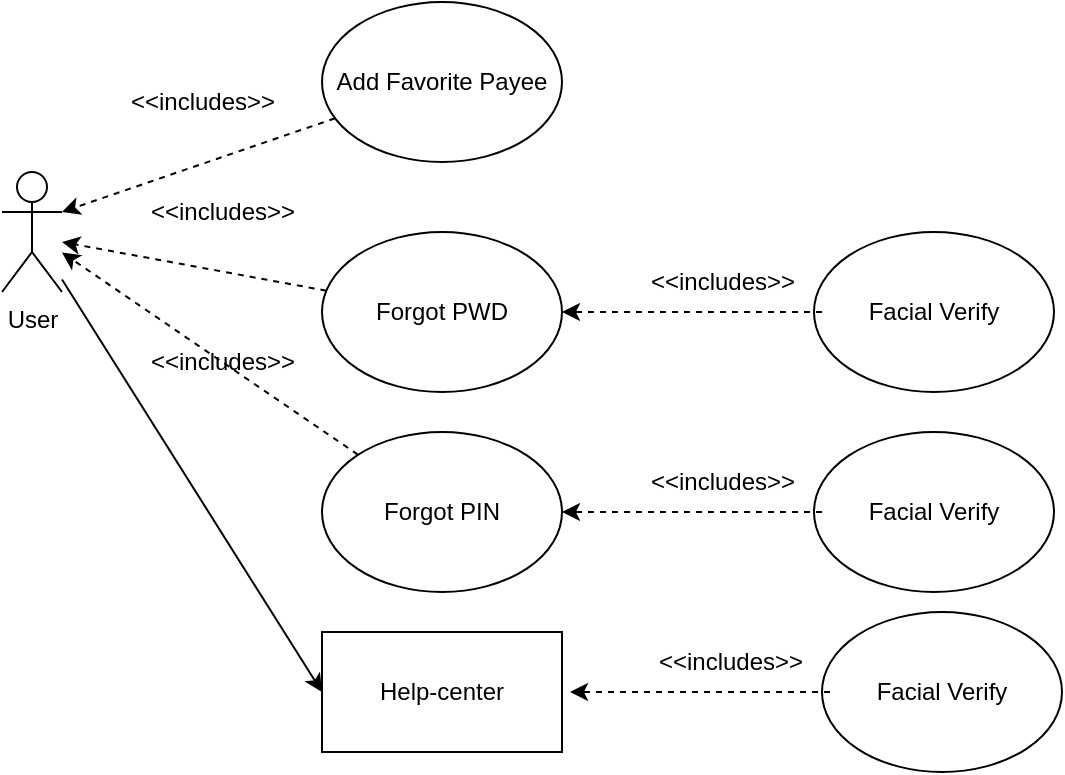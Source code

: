 <mxfile version="20.8.21" type="github">
  <diagram id="NNU2D57arVzQ4B7ft5H6" name="Page-1">
    <mxGraphModel dx="1242" dy="795" grid="1" gridSize="10" guides="1" tooltips="1" connect="1" arrows="1" fold="1" page="1" pageScale="1" pageWidth="827" pageHeight="1169" math="0" shadow="0">
      <root>
        <mxCell id="0" />
        <mxCell id="1" parent="0" />
        <mxCell id="xrCKwuGJ82CZrmUyjIei-16" style="edgeStyle=none;rounded=0;orthogonalLoop=1;jettySize=auto;html=1;entryX=0;entryY=0.5;entryDx=0;entryDy=0;" edge="1" parent="1" source="vh9fwOP3rLoIfqc9FpIx-1" target="xrCKwuGJ82CZrmUyjIei-14">
          <mxGeometry relative="1" as="geometry" />
        </mxCell>
        <mxCell id="vh9fwOP3rLoIfqc9FpIx-1" value="User" style="shape=umlActor;verticalLabelPosition=bottom;verticalAlign=top;html=1;outlineConnect=0;" parent="1" vertex="1">
          <mxGeometry x="130" y="200" width="30" height="60" as="geometry" />
        </mxCell>
        <mxCell id="xrCKwuGJ82CZrmUyjIei-6" style="rounded=0;orthogonalLoop=1;jettySize=auto;html=1;dashed=1;" edge="1" parent="1" source="xrCKwuGJ82CZrmUyjIei-7">
          <mxGeometry relative="1" as="geometry">
            <mxPoint x="160" y="235" as="targetPoint" />
          </mxGeometry>
        </mxCell>
        <mxCell id="xrCKwuGJ82CZrmUyjIei-7" value="Forgot PWD" style="ellipse;whiteSpace=wrap;html=1;" vertex="1" parent="1">
          <mxGeometry x="290" y="230" width="120" height="80" as="geometry" />
        </mxCell>
        <mxCell id="xrCKwuGJ82CZrmUyjIei-8" value="&amp;lt;&amp;lt;includes&amp;gt;&amp;gt;" style="text;html=1;align=center;verticalAlign=middle;resizable=0;points=[];autosize=1;strokeColor=none;fillColor=none;" vertex="1" parent="1">
          <mxGeometry x="190" y="205" width="100" height="30" as="geometry" />
        </mxCell>
        <mxCell id="xrCKwuGJ82CZrmUyjIei-11" style="rounded=0;orthogonalLoop=1;jettySize=auto;html=1;dashed=1;entryX=1;entryY=0.333;entryDx=0;entryDy=0;entryPerimeter=0;" edge="1" parent="1" source="xrCKwuGJ82CZrmUyjIei-12" target="vh9fwOP3rLoIfqc9FpIx-1">
          <mxGeometry relative="1" as="geometry">
            <mxPoint x="240" y="50" as="targetPoint" />
          </mxGeometry>
        </mxCell>
        <mxCell id="xrCKwuGJ82CZrmUyjIei-12" value="Add Favorite Payee" style="ellipse;whiteSpace=wrap;html=1;" vertex="1" parent="1">
          <mxGeometry x="290" y="115" width="120" height="80" as="geometry" />
        </mxCell>
        <mxCell id="xrCKwuGJ82CZrmUyjIei-13" value="&amp;lt;&amp;lt;includes&amp;gt;&amp;gt;" style="text;html=1;align=center;verticalAlign=middle;resizable=0;points=[];autosize=1;strokeColor=none;fillColor=none;" vertex="1" parent="1">
          <mxGeometry x="180" y="150" width="100" height="30" as="geometry" />
        </mxCell>
        <mxCell id="xrCKwuGJ82CZrmUyjIei-14" value="Help-center" style="rounded=0;whiteSpace=wrap;html=1;" vertex="1" parent="1">
          <mxGeometry x="290" y="430" width="120" height="60" as="geometry" />
        </mxCell>
        <mxCell id="xrCKwuGJ82CZrmUyjIei-15" value="Facial Verify" style="ellipse;whiteSpace=wrap;html=1;" vertex="1" parent="1">
          <mxGeometry x="540" y="420" width="120" height="80" as="geometry" />
        </mxCell>
        <mxCell id="xrCKwuGJ82CZrmUyjIei-17" style="edgeStyle=orthogonalEdgeStyle;rounded=0;orthogonalLoop=1;jettySize=auto;html=1;dashed=1;" edge="1" parent="1">
          <mxGeometry relative="1" as="geometry">
            <mxPoint x="544" y="460" as="sourcePoint" />
            <mxPoint x="414" y="460" as="targetPoint" />
          </mxGeometry>
        </mxCell>
        <mxCell id="xrCKwuGJ82CZrmUyjIei-18" value="&amp;lt;&amp;lt;includes&amp;gt;&amp;gt;" style="text;html=1;align=center;verticalAlign=middle;resizable=0;points=[];autosize=1;strokeColor=none;fillColor=none;" vertex="1" parent="1">
          <mxGeometry x="444" y="430" width="100" height="30" as="geometry" />
        </mxCell>
        <mxCell id="xrCKwuGJ82CZrmUyjIei-19" value="Facial Verify" style="ellipse;whiteSpace=wrap;html=1;" vertex="1" parent="1">
          <mxGeometry x="536" y="230" width="120" height="80" as="geometry" />
        </mxCell>
        <mxCell id="xrCKwuGJ82CZrmUyjIei-20" style="edgeStyle=orthogonalEdgeStyle;rounded=0;orthogonalLoop=1;jettySize=auto;html=1;dashed=1;" edge="1" parent="1">
          <mxGeometry relative="1" as="geometry">
            <mxPoint x="540" y="270" as="sourcePoint" />
            <mxPoint x="410" y="270" as="targetPoint" />
          </mxGeometry>
        </mxCell>
        <mxCell id="xrCKwuGJ82CZrmUyjIei-21" value="&amp;lt;&amp;lt;includes&amp;gt;&amp;gt;" style="text;html=1;align=center;verticalAlign=middle;resizable=0;points=[];autosize=1;strokeColor=none;fillColor=none;" vertex="1" parent="1">
          <mxGeometry x="440" y="240" width="100" height="30" as="geometry" />
        </mxCell>
        <mxCell id="xrCKwuGJ82CZrmUyjIei-26" style="edgeStyle=none;rounded=0;orthogonalLoop=1;jettySize=auto;html=1;dashed=1;" edge="1" parent="1" source="xrCKwuGJ82CZrmUyjIei-22" target="vh9fwOP3rLoIfqc9FpIx-1">
          <mxGeometry relative="1" as="geometry" />
        </mxCell>
        <mxCell id="xrCKwuGJ82CZrmUyjIei-22" value="Forgot PIN" style="ellipse;whiteSpace=wrap;html=1;" vertex="1" parent="1">
          <mxGeometry x="290" y="330" width="120" height="80" as="geometry" />
        </mxCell>
        <mxCell id="xrCKwuGJ82CZrmUyjIei-23" value="Facial Verify" style="ellipse;whiteSpace=wrap;html=1;" vertex="1" parent="1">
          <mxGeometry x="536" y="330" width="120" height="80" as="geometry" />
        </mxCell>
        <mxCell id="xrCKwuGJ82CZrmUyjIei-24" style="edgeStyle=orthogonalEdgeStyle;rounded=0;orthogonalLoop=1;jettySize=auto;html=1;dashed=1;" edge="1" parent="1">
          <mxGeometry relative="1" as="geometry">
            <mxPoint x="540" y="370" as="sourcePoint" />
            <mxPoint x="410" y="370" as="targetPoint" />
          </mxGeometry>
        </mxCell>
        <mxCell id="xrCKwuGJ82CZrmUyjIei-25" value="&amp;lt;&amp;lt;includes&amp;gt;&amp;gt;" style="text;html=1;align=center;verticalAlign=middle;resizable=0;points=[];autosize=1;strokeColor=none;fillColor=none;" vertex="1" parent="1">
          <mxGeometry x="440" y="340" width="100" height="30" as="geometry" />
        </mxCell>
        <mxCell id="xrCKwuGJ82CZrmUyjIei-27" value="&amp;lt;&amp;lt;includes&amp;gt;&amp;gt;" style="text;html=1;align=center;verticalAlign=middle;resizable=0;points=[];autosize=1;strokeColor=none;fillColor=none;" vertex="1" parent="1">
          <mxGeometry x="190" y="280" width="100" height="30" as="geometry" />
        </mxCell>
      </root>
    </mxGraphModel>
  </diagram>
</mxfile>
